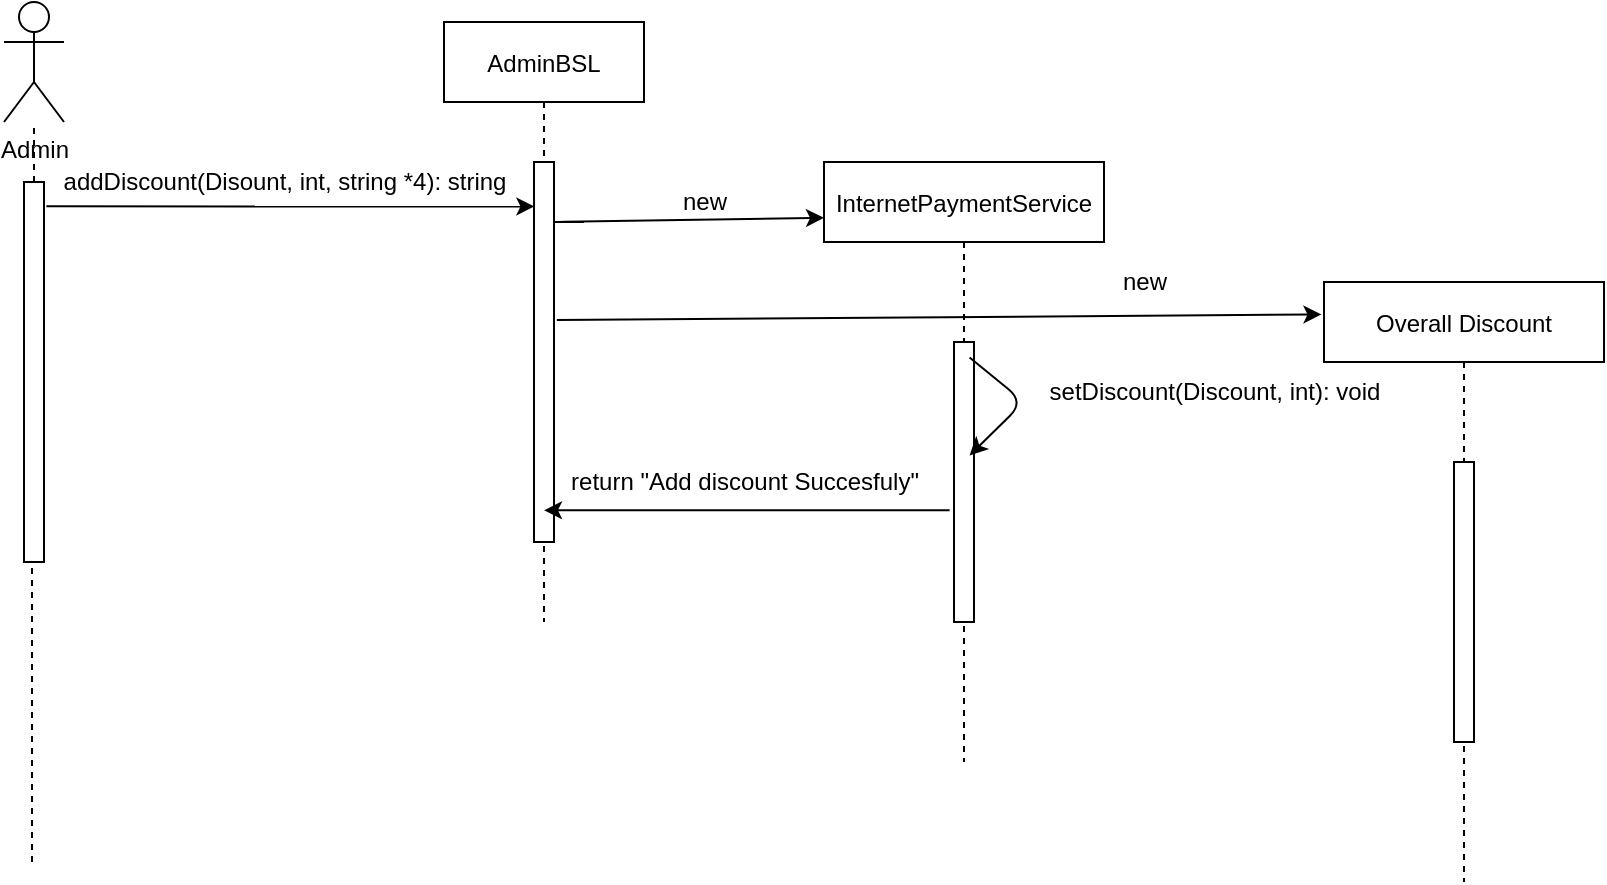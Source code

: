 <mxfile version="20.7.4" type="device"><diagram id="kgpKYQtTHZ0yAKxKKP6v" name="Page-1"><mxGraphModel dx="1900" dy="541" grid="1" gridSize="10" guides="1" tooltips="1" connect="1" arrows="1" fold="1" page="1" pageScale="1" pageWidth="850" pageHeight="1100" math="0" shadow="0"><root><mxCell id="0"/><mxCell id="1" parent="0"/><mxCell id="3nuBFxr9cyL0pnOWT2aG-1" value="AdminBSL" style="shape=umlLifeline;perimeter=lifelinePerimeter;container=1;collapsible=0;recursiveResize=0;rounded=0;shadow=0;strokeWidth=1;" parent="1" vertex="1"><mxGeometry x="120" y="80" width="100" height="300" as="geometry"/></mxCell><mxCell id="3nuBFxr9cyL0pnOWT2aG-2" value="" style="points=[];perimeter=orthogonalPerimeter;rounded=0;shadow=0;strokeWidth=1;" parent="3nuBFxr9cyL0pnOWT2aG-1" vertex="1"><mxGeometry x="45" y="70" width="10" height="190" as="geometry"/></mxCell><mxCell id="3nuBFxr9cyL0pnOWT2aG-5" value="InternetPaymentService" style="shape=umlLifeline;perimeter=lifelinePerimeter;container=1;collapsible=0;recursiveResize=0;rounded=0;shadow=0;strokeWidth=1;" parent="1" vertex="1"><mxGeometry x="310" y="150" width="140" height="300" as="geometry"/></mxCell><mxCell id="Gk4i16lhvC_f0GwJsRaF-7" value="" style="html=1;points=[];perimeter=orthogonalPerimeter;" parent="3nuBFxr9cyL0pnOWT2aG-5" vertex="1"><mxGeometry x="65" y="90" width="10" height="140" as="geometry"/></mxCell><mxCell id="Gk4i16lhvC_f0GwJsRaF-1" value="Admin" style="shape=umlActor;verticalLabelPosition=bottom;verticalAlign=top;html=1;outlineConnect=0;" parent="1" vertex="1"><mxGeometry x="-100" y="70" width="30" height="60" as="geometry"/></mxCell><mxCell id="Gk4i16lhvC_f0GwJsRaF-2" value="" style="endArrow=none;dashed=1;html=1;" parent="1" source="Gk4i16lhvC_f0GwJsRaF-3" target="Gk4i16lhvC_f0GwJsRaF-1" edge="1"><mxGeometry width="50" height="50" relative="1" as="geometry"><mxPoint x="-90" y="500" as="sourcePoint"/><mxPoint x="-90" y="170" as="targetPoint"/></mxGeometry></mxCell><mxCell id="Gk4i16lhvC_f0GwJsRaF-3" value="" style="points=[];perimeter=orthogonalPerimeter;rounded=0;shadow=0;strokeWidth=1;" parent="1" vertex="1"><mxGeometry x="-90" y="160" width="10" height="190" as="geometry"/></mxCell><mxCell id="Gk4i16lhvC_f0GwJsRaF-4" value="" style="endArrow=none;dashed=1;html=1;entryX=0.4;entryY=1.007;entryDx=0;entryDy=0;entryPerimeter=0;" parent="1" target="Gk4i16lhvC_f0GwJsRaF-3" edge="1"><mxGeometry width="50" height="50" relative="1" as="geometry"><mxPoint x="-86" y="500" as="sourcePoint"/><mxPoint x="-90" y="170" as="targetPoint"/></mxGeometry></mxCell><mxCell id="Gk4i16lhvC_f0GwJsRaF-5" value="" style="endArrow=classic;html=1;entryX=0;entryY=0.093;entryDx=0;entryDy=0;entryPerimeter=0;" parent="1" target="3nuBFxr9cyL0pnOWT2aG-5" edge="1"><mxGeometry width="50" height="50" relative="1" as="geometry"><mxPoint x="190" y="180" as="sourcePoint"/><mxPoint x="450" y="280" as="targetPoint"/><Array as="points"><mxPoint x="170" y="180"/></Array></mxGeometry></mxCell><mxCell id="Gk4i16lhvC_f0GwJsRaF-6" value="new" style="text;html=1;align=center;verticalAlign=middle;resizable=0;points=[];autosize=1;" parent="1" vertex="1"><mxGeometry x="230" y="160" width="40" height="20" as="geometry"/></mxCell><mxCell id="Gk4i16lhvC_f0GwJsRaF-11" value="Overall Discount" style="shape=umlLifeline;perimeter=lifelinePerimeter;container=1;collapsible=0;recursiveResize=0;rounded=0;shadow=0;strokeWidth=1;" parent="1" vertex="1"><mxGeometry x="560" y="210" width="140" height="300" as="geometry"/></mxCell><mxCell id="Gk4i16lhvC_f0GwJsRaF-12" value="" style="html=1;points=[];perimeter=orthogonalPerimeter;" parent="Gk4i16lhvC_f0GwJsRaF-11" vertex="1"><mxGeometry x="65" y="90" width="10" height="140" as="geometry"/></mxCell><mxCell id="Gk4i16lhvC_f0GwJsRaF-13" value="" style="endArrow=classic;html=1;exitX=1.14;exitY=0.416;exitDx=0;exitDy=0;exitPerimeter=0;entryX=-0.009;entryY=0.054;entryDx=0;entryDy=0;entryPerimeter=0;" parent="1" source="3nuBFxr9cyL0pnOWT2aG-2" target="Gk4i16lhvC_f0GwJsRaF-11" edge="1"><mxGeometry width="50" height="50" relative="1" as="geometry"><mxPoint x="400" y="330" as="sourcePoint"/><mxPoint x="450" y="280" as="targetPoint"/></mxGeometry></mxCell><mxCell id="Gk4i16lhvC_f0GwJsRaF-14" value="new" style="text;html=1;align=center;verticalAlign=middle;resizable=0;points=[];autosize=1;" parent="1" vertex="1"><mxGeometry x="450" y="200" width="40" height="20" as="geometry"/></mxCell><mxCell id="Gk4i16lhvC_f0GwJsRaF-15" value="" style="endArrow=classic;html=1;exitX=1.12;exitY=0.064;exitDx=0;exitDy=0;exitPerimeter=0;entryX=0.02;entryY=0.117;entryDx=0;entryDy=0;entryPerimeter=0;" parent="1" source="Gk4i16lhvC_f0GwJsRaF-3" target="3nuBFxr9cyL0pnOWT2aG-2" edge="1"><mxGeometry width="50" height="50" relative="1" as="geometry"><mxPoint x="400" y="330" as="sourcePoint"/><mxPoint x="450" y="280" as="targetPoint"/></mxGeometry></mxCell><mxCell id="Gk4i16lhvC_f0GwJsRaF-16" value="addDiscount(Disount, int, string *4): string" style="text;html=1;align=center;verticalAlign=middle;resizable=0;points=[];autosize=1;" parent="1" vertex="1"><mxGeometry x="-80" y="145" width="240" height="30" as="geometry"/></mxCell><mxCell id="Gk4i16lhvC_f0GwJsRaF-17" value="" style="endArrow=classic;html=1;exitX=0.52;exitY=0.326;exitDx=0;exitDy=0;exitPerimeter=0;entryX=0.52;entryY=0.489;entryDx=0;entryDy=0;entryPerimeter=0;" parent="1" source="3nuBFxr9cyL0pnOWT2aG-5" target="3nuBFxr9cyL0pnOWT2aG-5" edge="1"><mxGeometry width="50" height="50" relative="1" as="geometry"><mxPoint x="400" y="330" as="sourcePoint"/><mxPoint x="450" y="280" as="targetPoint"/><Array as="points"><mxPoint x="410" y="270"/></Array></mxGeometry></mxCell><mxCell id="Gk4i16lhvC_f0GwJsRaF-18" value="setDiscount(Discount, int): void" style="text;html=1;align=center;verticalAlign=middle;resizable=0;points=[];autosize=1;" parent="1" vertex="1"><mxGeometry x="410" y="250" width="190" height="30" as="geometry"/></mxCell><mxCell id="DftgDOeZAdCFaf7BZcZf-1" value="" style="endArrow=classic;html=1;rounded=0;exitX=-0.22;exitY=0.601;exitDx=0;exitDy=0;exitPerimeter=0;" edge="1" parent="1" source="Gk4i16lhvC_f0GwJsRaF-7" target="3nuBFxr9cyL0pnOWT2aG-1"><mxGeometry width="50" height="50" relative="1" as="geometry"><mxPoint x="310" y="310" as="sourcePoint"/><mxPoint x="360" y="260" as="targetPoint"/></mxGeometry></mxCell><mxCell id="DftgDOeZAdCFaf7BZcZf-2" value="return &quot;Add discount Succesfuly&quot;" style="text;html=1;align=center;verticalAlign=middle;resizable=0;points=[];autosize=1;strokeColor=none;fillColor=none;" vertex="1" parent="1"><mxGeometry x="170" y="295" width="200" height="30" as="geometry"/></mxCell></root></mxGraphModel></diagram></mxfile>